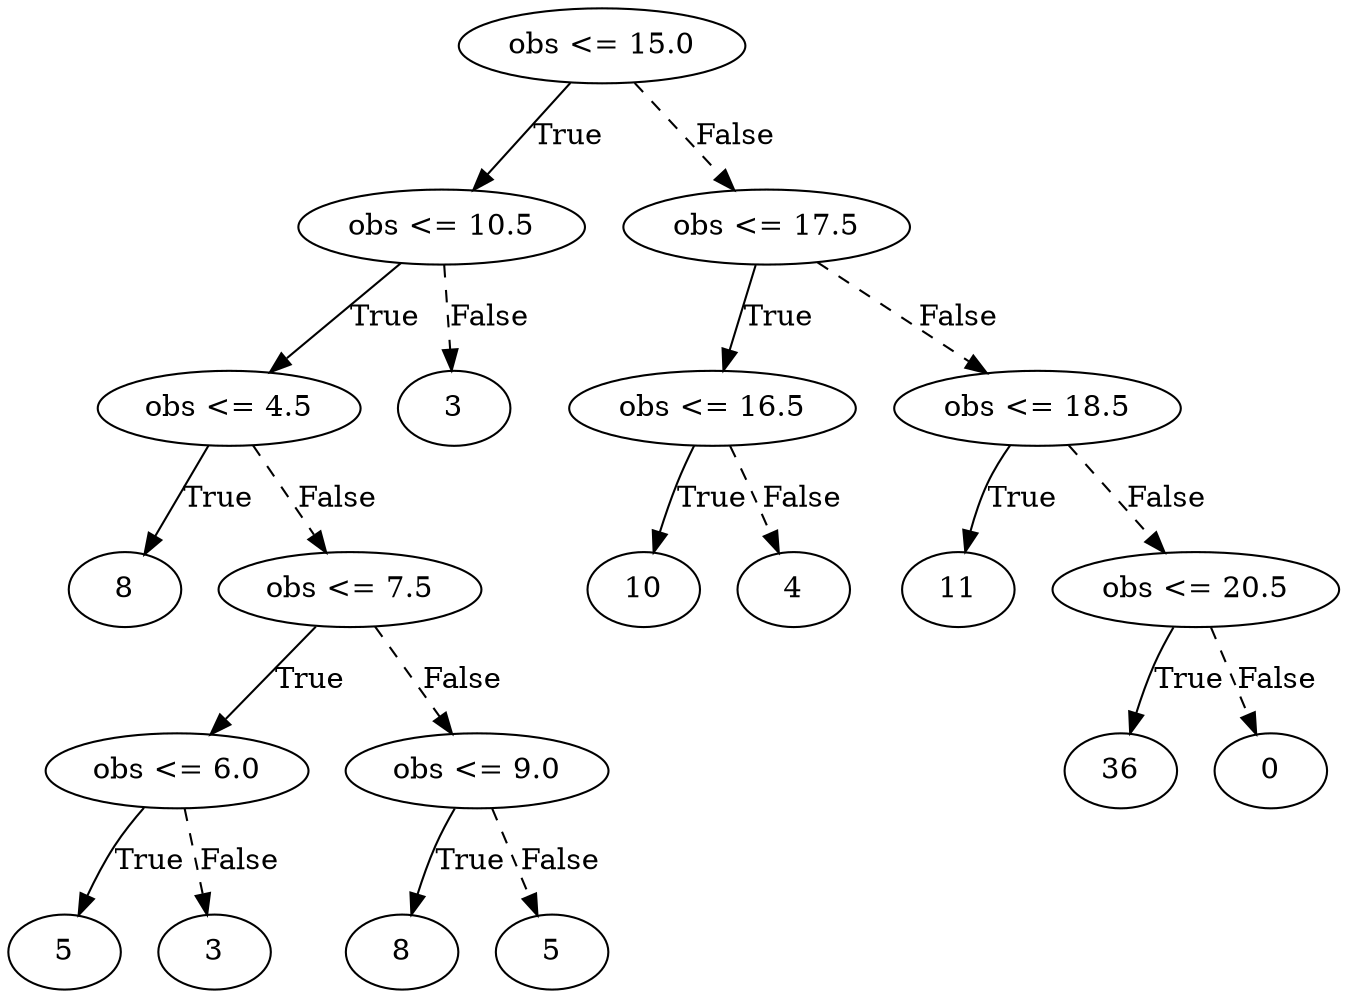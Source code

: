 digraph {
0 [label="obs <= 15.0"];
1 [label="obs <= 10.5"];
2 [label="obs <= 4.5"];
3 [label="8"];
2 -> 3 [label="True"];
4 [label="obs <= 7.5"];
5 [label="obs <= 6.0"];
6 [label="5"];
5 -> 6 [label="True"];
7 [label="3"];
5 -> 7 [style="dashed", label="False"];
4 -> 5 [label="True"];
8 [label="obs <= 9.0"];
9 [label="8"];
8 -> 9 [label="True"];
10 [label="5"];
8 -> 10 [style="dashed", label="False"];
4 -> 8 [style="dashed", label="False"];
2 -> 4 [style="dashed", label="False"];
1 -> 2 [label="True"];
11 [label="3"];
1 -> 11 [style="dashed", label="False"];
0 -> 1 [label="True"];
12 [label="obs <= 17.5"];
13 [label="obs <= 16.5"];
14 [label="10"];
13 -> 14 [label="True"];
15 [label="4"];
13 -> 15 [style="dashed", label="False"];
12 -> 13 [label="True"];
16 [label="obs <= 18.5"];
17 [label="11"];
16 -> 17 [label="True"];
18 [label="obs <= 20.5"];
19 [label="36"];
18 -> 19 [label="True"];
20 [label="0"];
18 -> 20 [style="dashed", label="False"];
16 -> 18 [style="dashed", label="False"];
12 -> 16 [style="dashed", label="False"];
0 -> 12 [style="dashed", label="False"];

}